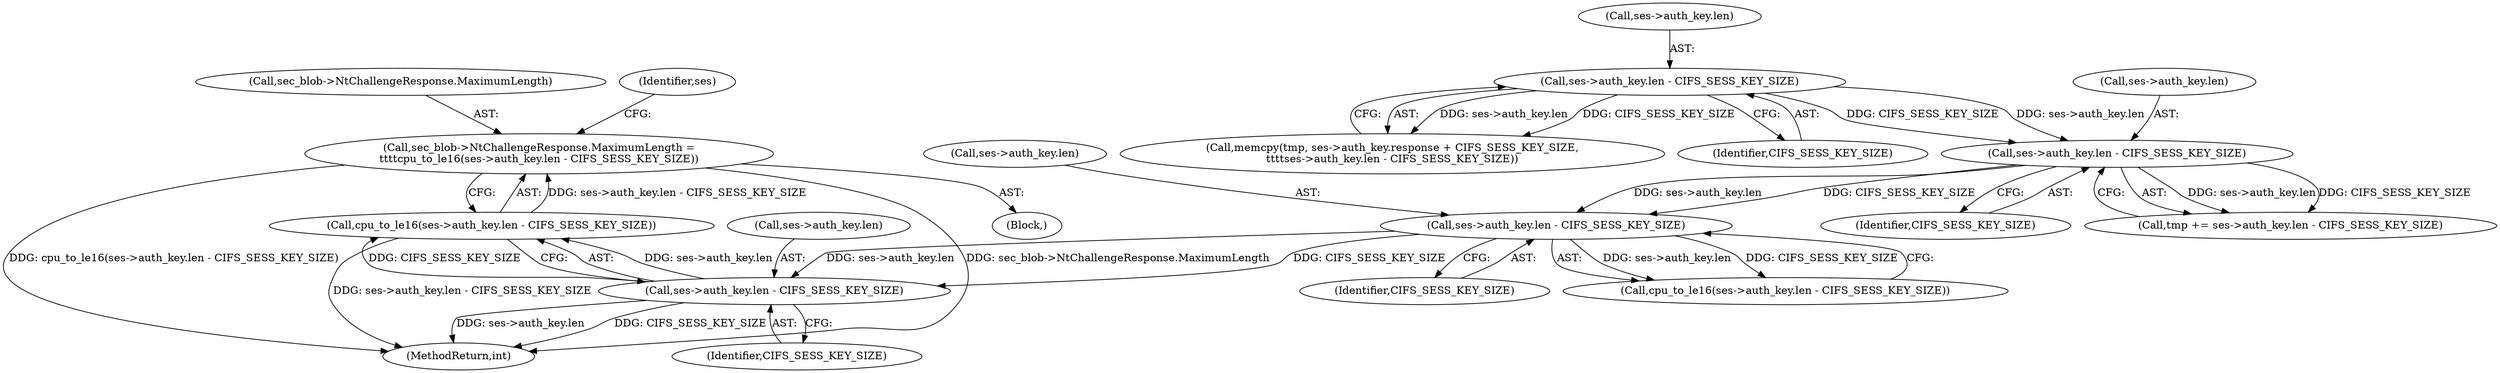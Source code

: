digraph "0_linux_cabfb3680f78981d26c078a26e5c748531257ebb@integer" {
"1000289" [label="(Call,sec_blob->NtChallengeResponse.MaximumLength =\n\t\t\t\tcpu_to_le16(ses->auth_key.len - CIFS_SESS_KEY_SIZE))"];
"1000295" [label="(Call,cpu_to_le16(ses->auth_key.len - CIFS_SESS_KEY_SIZE))"];
"1000296" [label="(Call,ses->auth_key.len - CIFS_SESS_KEY_SIZE)"];
"1000282" [label="(Call,ses->auth_key.len - CIFS_SESS_KEY_SIZE)"];
"1000268" [label="(Call,ses->auth_key.len - CIFS_SESS_KEY_SIZE)"];
"1000259" [label="(Call,ses->auth_key.len - CIFS_SESS_KEY_SIZE)"];
"1000288" [label="(Identifier,CIFS_SESS_KEY_SIZE)"];
"1000283" [label="(Call,ses->auth_key.len)"];
"1000250" [label="(Call,memcpy(tmp, ses->auth_key.response + CIFS_SESS_KEY_SIZE,\n\t\t\t\tses->auth_key.len - CIFS_SESS_KEY_SIZE))"];
"1000265" [label="(Identifier,CIFS_SESS_KEY_SIZE)"];
"1000289" [label="(Call,sec_blob->NtChallengeResponse.MaximumLength =\n\t\t\t\tcpu_to_le16(ses->auth_key.len - CIFS_SESS_KEY_SIZE))"];
"1000268" [label="(Call,ses->auth_key.len - CIFS_SESS_KEY_SIZE)"];
"1000295" [label="(Call,cpu_to_le16(ses->auth_key.len - CIFS_SESS_KEY_SIZE))"];
"1000302" [label="(Identifier,CIFS_SESS_KEY_SIZE)"];
"1000607" [label="(MethodReturn,int)"];
"1000269" [label="(Call,ses->auth_key.len)"];
"1000296" [label="(Call,ses->auth_key.len - CIFS_SESS_KEY_SIZE)"];
"1000282" [label="(Call,ses->auth_key.len - CIFS_SESS_KEY_SIZE)"];
"1000266" [label="(Call,tmp += ses->auth_key.len - CIFS_SESS_KEY_SIZE)"];
"1000249" [label="(Block,)"];
"1000297" [label="(Call,ses->auth_key.len)"];
"1000260" [label="(Call,ses->auth_key.len)"];
"1000259" [label="(Call,ses->auth_key.len - CIFS_SESS_KEY_SIZE)"];
"1000322" [label="(Identifier,ses)"];
"1000281" [label="(Call,cpu_to_le16(ses->auth_key.len - CIFS_SESS_KEY_SIZE))"];
"1000290" [label="(Call,sec_blob->NtChallengeResponse.MaximumLength)"];
"1000274" [label="(Identifier,CIFS_SESS_KEY_SIZE)"];
"1000289" -> "1000249"  [label="AST: "];
"1000289" -> "1000295"  [label="CFG: "];
"1000290" -> "1000289"  [label="AST: "];
"1000295" -> "1000289"  [label="AST: "];
"1000322" -> "1000289"  [label="CFG: "];
"1000289" -> "1000607"  [label="DDG: sec_blob->NtChallengeResponse.MaximumLength"];
"1000289" -> "1000607"  [label="DDG: cpu_to_le16(ses->auth_key.len - CIFS_SESS_KEY_SIZE)"];
"1000295" -> "1000289"  [label="DDG: ses->auth_key.len - CIFS_SESS_KEY_SIZE"];
"1000295" -> "1000296"  [label="CFG: "];
"1000296" -> "1000295"  [label="AST: "];
"1000295" -> "1000607"  [label="DDG: ses->auth_key.len - CIFS_SESS_KEY_SIZE"];
"1000296" -> "1000295"  [label="DDG: ses->auth_key.len"];
"1000296" -> "1000295"  [label="DDG: CIFS_SESS_KEY_SIZE"];
"1000296" -> "1000302"  [label="CFG: "];
"1000297" -> "1000296"  [label="AST: "];
"1000302" -> "1000296"  [label="AST: "];
"1000296" -> "1000607"  [label="DDG: CIFS_SESS_KEY_SIZE"];
"1000296" -> "1000607"  [label="DDG: ses->auth_key.len"];
"1000282" -> "1000296"  [label="DDG: ses->auth_key.len"];
"1000282" -> "1000296"  [label="DDG: CIFS_SESS_KEY_SIZE"];
"1000282" -> "1000281"  [label="AST: "];
"1000282" -> "1000288"  [label="CFG: "];
"1000283" -> "1000282"  [label="AST: "];
"1000288" -> "1000282"  [label="AST: "];
"1000281" -> "1000282"  [label="CFG: "];
"1000282" -> "1000281"  [label="DDG: ses->auth_key.len"];
"1000282" -> "1000281"  [label="DDG: CIFS_SESS_KEY_SIZE"];
"1000268" -> "1000282"  [label="DDG: ses->auth_key.len"];
"1000268" -> "1000282"  [label="DDG: CIFS_SESS_KEY_SIZE"];
"1000268" -> "1000266"  [label="AST: "];
"1000268" -> "1000274"  [label="CFG: "];
"1000269" -> "1000268"  [label="AST: "];
"1000274" -> "1000268"  [label="AST: "];
"1000266" -> "1000268"  [label="CFG: "];
"1000268" -> "1000266"  [label="DDG: ses->auth_key.len"];
"1000268" -> "1000266"  [label="DDG: CIFS_SESS_KEY_SIZE"];
"1000259" -> "1000268"  [label="DDG: ses->auth_key.len"];
"1000259" -> "1000268"  [label="DDG: CIFS_SESS_KEY_SIZE"];
"1000259" -> "1000250"  [label="AST: "];
"1000259" -> "1000265"  [label="CFG: "];
"1000260" -> "1000259"  [label="AST: "];
"1000265" -> "1000259"  [label="AST: "];
"1000250" -> "1000259"  [label="CFG: "];
"1000259" -> "1000250"  [label="DDG: ses->auth_key.len"];
"1000259" -> "1000250"  [label="DDG: CIFS_SESS_KEY_SIZE"];
}
